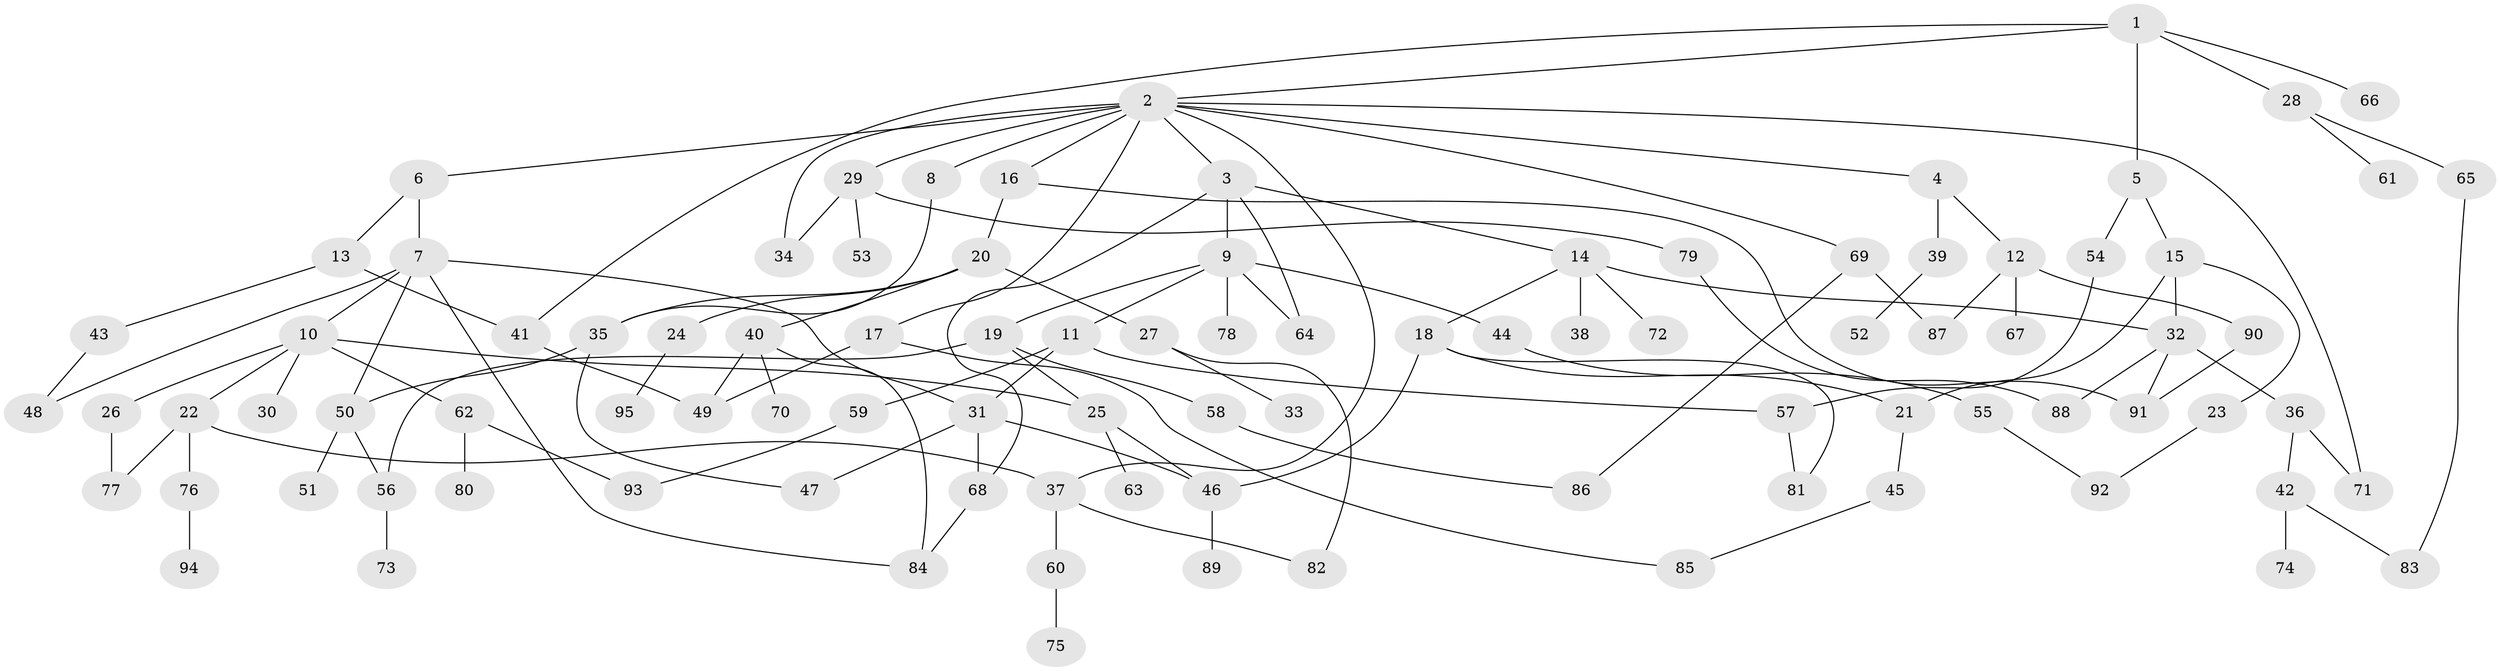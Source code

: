 // Generated by graph-tools (version 1.1) at 2025/34/03/09/25 02:34:34]
// undirected, 95 vertices, 128 edges
graph export_dot {
graph [start="1"]
  node [color=gray90,style=filled];
  1;
  2;
  3;
  4;
  5;
  6;
  7;
  8;
  9;
  10;
  11;
  12;
  13;
  14;
  15;
  16;
  17;
  18;
  19;
  20;
  21;
  22;
  23;
  24;
  25;
  26;
  27;
  28;
  29;
  30;
  31;
  32;
  33;
  34;
  35;
  36;
  37;
  38;
  39;
  40;
  41;
  42;
  43;
  44;
  45;
  46;
  47;
  48;
  49;
  50;
  51;
  52;
  53;
  54;
  55;
  56;
  57;
  58;
  59;
  60;
  61;
  62;
  63;
  64;
  65;
  66;
  67;
  68;
  69;
  70;
  71;
  72;
  73;
  74;
  75;
  76;
  77;
  78;
  79;
  80;
  81;
  82;
  83;
  84;
  85;
  86;
  87;
  88;
  89;
  90;
  91;
  92;
  93;
  94;
  95;
  1 -- 2;
  1 -- 5;
  1 -- 28;
  1 -- 66;
  1 -- 41;
  2 -- 3;
  2 -- 4;
  2 -- 6;
  2 -- 8;
  2 -- 16;
  2 -- 17;
  2 -- 29;
  2 -- 34;
  2 -- 69;
  2 -- 37;
  2 -- 71;
  3 -- 9;
  3 -- 14;
  3 -- 68;
  3 -- 64;
  4 -- 12;
  4 -- 39;
  5 -- 15;
  5 -- 54;
  6 -- 7;
  6 -- 13;
  7 -- 10;
  7 -- 31;
  7 -- 50;
  7 -- 84;
  7 -- 48;
  8 -- 35;
  9 -- 11;
  9 -- 19;
  9 -- 44;
  9 -- 64;
  9 -- 78;
  10 -- 22;
  10 -- 26;
  10 -- 30;
  10 -- 62;
  10 -- 25;
  11 -- 59;
  11 -- 57;
  11 -- 31;
  12 -- 67;
  12 -- 87;
  12 -- 90;
  13 -- 41;
  13 -- 43;
  14 -- 18;
  14 -- 38;
  14 -- 72;
  14 -- 32;
  15 -- 21;
  15 -- 23;
  15 -- 32;
  16 -- 20;
  16 -- 91;
  17 -- 85;
  17 -- 49;
  18 -- 81;
  18 -- 46;
  18 -- 21;
  19 -- 25;
  19 -- 58;
  19 -- 56;
  20 -- 24;
  20 -- 27;
  20 -- 35;
  20 -- 40;
  21 -- 45;
  22 -- 37;
  22 -- 76;
  22 -- 77;
  23 -- 92;
  24 -- 95;
  25 -- 46;
  25 -- 63;
  26 -- 77;
  27 -- 33;
  27 -- 82;
  28 -- 61;
  28 -- 65;
  29 -- 53;
  29 -- 79;
  29 -- 34;
  31 -- 47;
  31 -- 46;
  31 -- 68;
  32 -- 36;
  32 -- 91;
  32 -- 88;
  35 -- 47;
  35 -- 50;
  36 -- 42;
  36 -- 71;
  37 -- 60;
  37 -- 82;
  39 -- 52;
  40 -- 70;
  40 -- 84;
  40 -- 49;
  41 -- 49;
  42 -- 74;
  42 -- 83;
  43 -- 48;
  44 -- 55;
  45 -- 85;
  46 -- 89;
  50 -- 51;
  50 -- 56;
  54 -- 57;
  55 -- 92;
  56 -- 73;
  57 -- 81;
  58 -- 86;
  59 -- 93;
  60 -- 75;
  62 -- 80;
  62 -- 93;
  65 -- 83;
  68 -- 84;
  69 -- 86;
  69 -- 87;
  76 -- 94;
  79 -- 88;
  90 -- 91;
}
